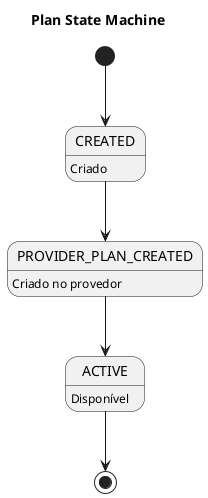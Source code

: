 @startuml Plan State Machine
title Plan State Machine
hide empty description

[*] --> CREATED
CREATED: Criado
CREATED --> PROVIDER_PLAN_CREATED
PROVIDER_PLAN_CREATED: Criado no provedor
PROVIDER_PLAN_CREATED --> ACTIVE
ACTIVE: Disponível
ACTIVE --> [*]
@enduml
